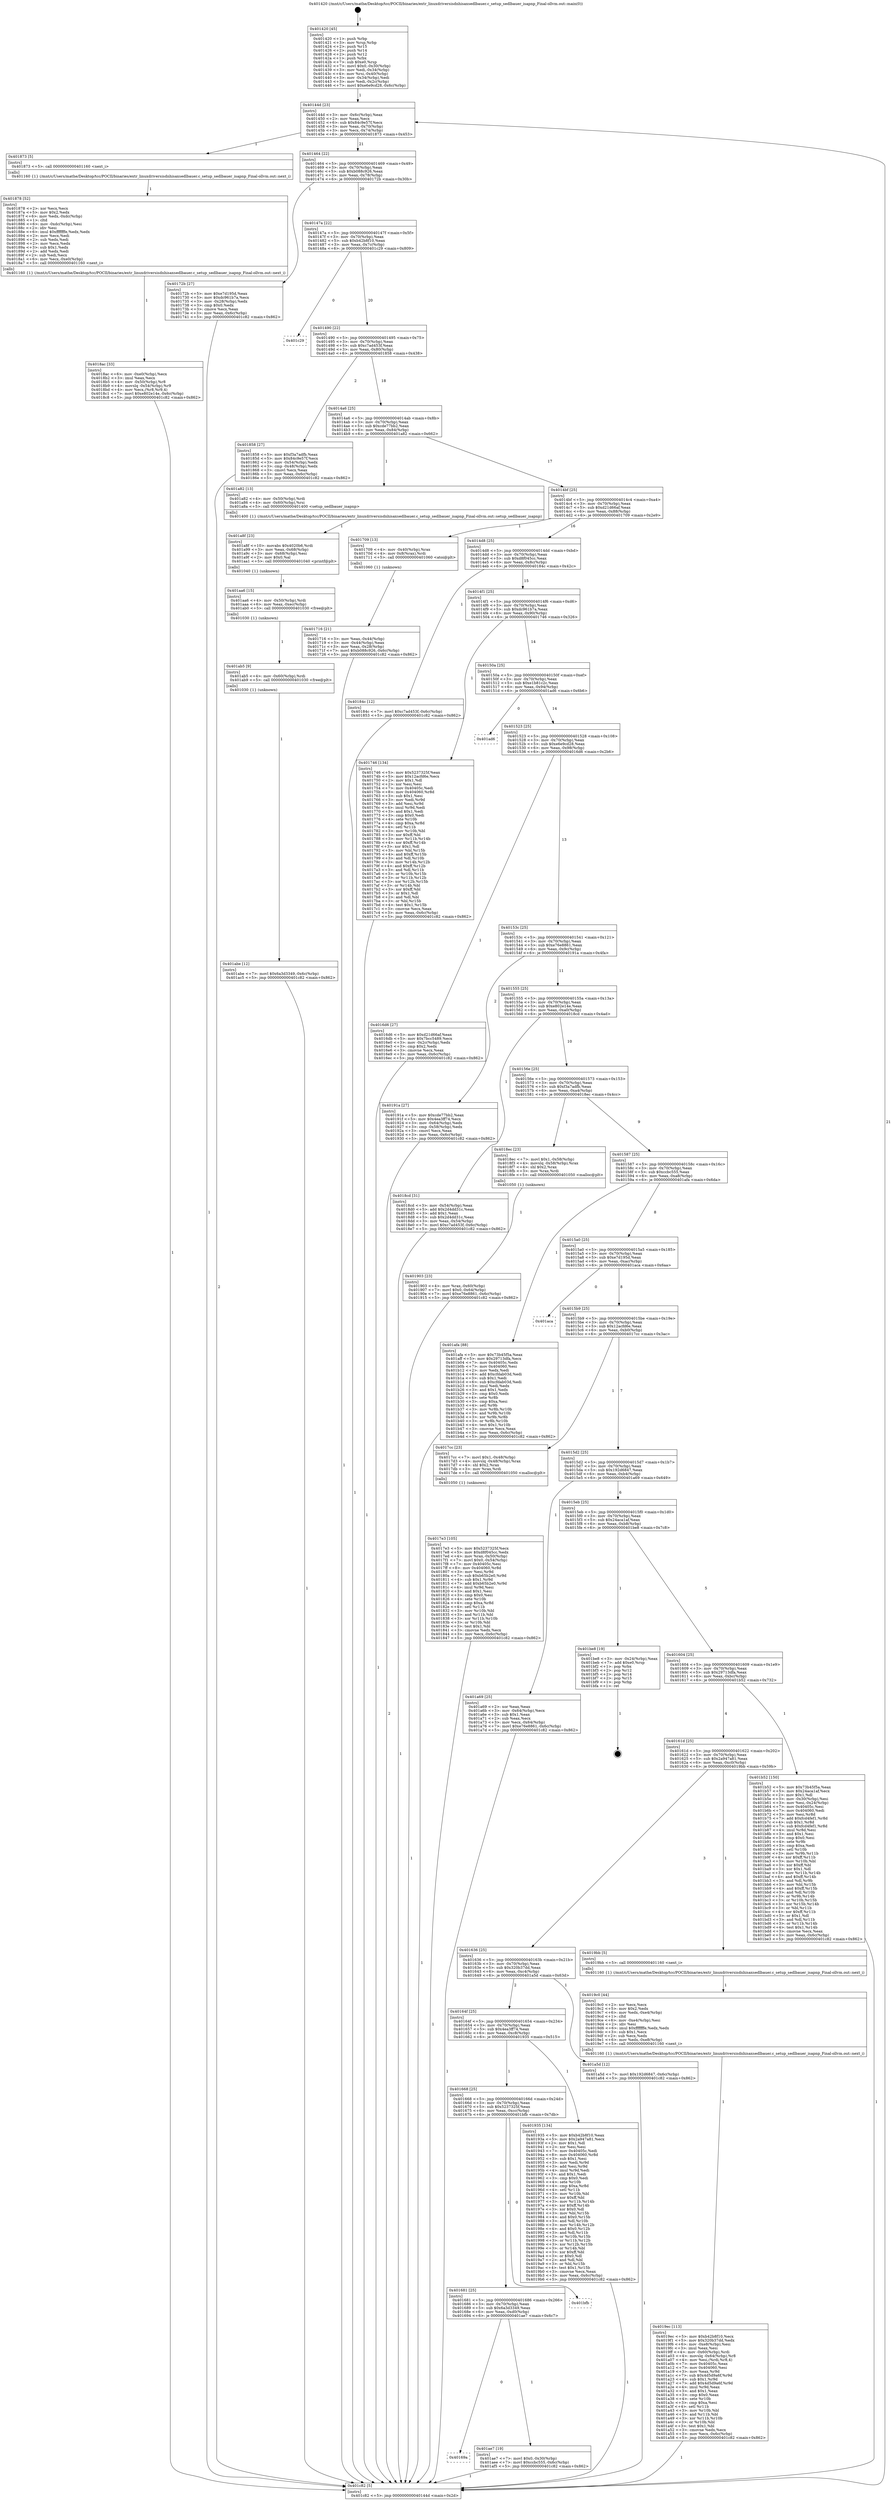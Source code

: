 digraph "0x401420" {
  label = "0x401420 (/mnt/c/Users/mathe/Desktop/tcc/POCII/binaries/extr_linuxdriversisdnhisaxsedlbauer.c_setup_sedlbauer_isapnp_Final-ollvm.out::main(0))"
  labelloc = "t"
  node[shape=record]

  Entry [label="",width=0.3,height=0.3,shape=circle,fillcolor=black,style=filled]
  "0x40144d" [label="{
     0x40144d [23]\l
     | [instrs]\l
     &nbsp;&nbsp;0x40144d \<+3\>: mov -0x6c(%rbp),%eax\l
     &nbsp;&nbsp;0x401450 \<+2\>: mov %eax,%ecx\l
     &nbsp;&nbsp;0x401452 \<+6\>: sub $0x84c9e57f,%ecx\l
     &nbsp;&nbsp;0x401458 \<+3\>: mov %eax,-0x70(%rbp)\l
     &nbsp;&nbsp;0x40145b \<+3\>: mov %ecx,-0x74(%rbp)\l
     &nbsp;&nbsp;0x40145e \<+6\>: je 0000000000401873 \<main+0x453\>\l
  }"]
  "0x401873" [label="{
     0x401873 [5]\l
     | [instrs]\l
     &nbsp;&nbsp;0x401873 \<+5\>: call 0000000000401160 \<next_i\>\l
     | [calls]\l
     &nbsp;&nbsp;0x401160 \{1\} (/mnt/c/Users/mathe/Desktop/tcc/POCII/binaries/extr_linuxdriversisdnhisaxsedlbauer.c_setup_sedlbauer_isapnp_Final-ollvm.out::next_i)\l
  }"]
  "0x401464" [label="{
     0x401464 [22]\l
     | [instrs]\l
     &nbsp;&nbsp;0x401464 \<+5\>: jmp 0000000000401469 \<main+0x49\>\l
     &nbsp;&nbsp;0x401469 \<+3\>: mov -0x70(%rbp),%eax\l
     &nbsp;&nbsp;0x40146c \<+5\>: sub $0xb088c926,%eax\l
     &nbsp;&nbsp;0x401471 \<+3\>: mov %eax,-0x78(%rbp)\l
     &nbsp;&nbsp;0x401474 \<+6\>: je 000000000040172b \<main+0x30b\>\l
  }"]
  Exit [label="",width=0.3,height=0.3,shape=circle,fillcolor=black,style=filled,peripheries=2]
  "0x40172b" [label="{
     0x40172b [27]\l
     | [instrs]\l
     &nbsp;&nbsp;0x40172b \<+5\>: mov $0xe7d195d,%eax\l
     &nbsp;&nbsp;0x401730 \<+5\>: mov $0xdc961b7a,%ecx\l
     &nbsp;&nbsp;0x401735 \<+3\>: mov -0x28(%rbp),%edx\l
     &nbsp;&nbsp;0x401738 \<+3\>: cmp $0x0,%edx\l
     &nbsp;&nbsp;0x40173b \<+3\>: cmove %ecx,%eax\l
     &nbsp;&nbsp;0x40173e \<+3\>: mov %eax,-0x6c(%rbp)\l
     &nbsp;&nbsp;0x401741 \<+5\>: jmp 0000000000401c82 \<main+0x862\>\l
  }"]
  "0x40147a" [label="{
     0x40147a [22]\l
     | [instrs]\l
     &nbsp;&nbsp;0x40147a \<+5\>: jmp 000000000040147f \<main+0x5f\>\l
     &nbsp;&nbsp;0x40147f \<+3\>: mov -0x70(%rbp),%eax\l
     &nbsp;&nbsp;0x401482 \<+5\>: sub $0xb42b8f10,%eax\l
     &nbsp;&nbsp;0x401487 \<+3\>: mov %eax,-0x7c(%rbp)\l
     &nbsp;&nbsp;0x40148a \<+6\>: je 0000000000401c29 \<main+0x809\>\l
  }"]
  "0x40169a" [label="{
     0x40169a\l
  }", style=dashed]
  "0x401c29" [label="{
     0x401c29\l
  }", style=dashed]
  "0x401490" [label="{
     0x401490 [22]\l
     | [instrs]\l
     &nbsp;&nbsp;0x401490 \<+5\>: jmp 0000000000401495 \<main+0x75\>\l
     &nbsp;&nbsp;0x401495 \<+3\>: mov -0x70(%rbp),%eax\l
     &nbsp;&nbsp;0x401498 \<+5\>: sub $0xc7ad453f,%eax\l
     &nbsp;&nbsp;0x40149d \<+3\>: mov %eax,-0x80(%rbp)\l
     &nbsp;&nbsp;0x4014a0 \<+6\>: je 0000000000401858 \<main+0x438\>\l
  }"]
  "0x401ae7" [label="{
     0x401ae7 [19]\l
     | [instrs]\l
     &nbsp;&nbsp;0x401ae7 \<+7\>: movl $0x0,-0x30(%rbp)\l
     &nbsp;&nbsp;0x401aee \<+7\>: movl $0xccbc555,-0x6c(%rbp)\l
     &nbsp;&nbsp;0x401af5 \<+5\>: jmp 0000000000401c82 \<main+0x862\>\l
  }"]
  "0x401858" [label="{
     0x401858 [27]\l
     | [instrs]\l
     &nbsp;&nbsp;0x401858 \<+5\>: mov $0xf3a7adfb,%eax\l
     &nbsp;&nbsp;0x40185d \<+5\>: mov $0x84c9e57f,%ecx\l
     &nbsp;&nbsp;0x401862 \<+3\>: mov -0x54(%rbp),%edx\l
     &nbsp;&nbsp;0x401865 \<+3\>: cmp -0x48(%rbp),%edx\l
     &nbsp;&nbsp;0x401868 \<+3\>: cmovl %ecx,%eax\l
     &nbsp;&nbsp;0x40186b \<+3\>: mov %eax,-0x6c(%rbp)\l
     &nbsp;&nbsp;0x40186e \<+5\>: jmp 0000000000401c82 \<main+0x862\>\l
  }"]
  "0x4014a6" [label="{
     0x4014a6 [25]\l
     | [instrs]\l
     &nbsp;&nbsp;0x4014a6 \<+5\>: jmp 00000000004014ab \<main+0x8b\>\l
     &nbsp;&nbsp;0x4014ab \<+3\>: mov -0x70(%rbp),%eax\l
     &nbsp;&nbsp;0x4014ae \<+5\>: sub $0xcde77bb2,%eax\l
     &nbsp;&nbsp;0x4014b3 \<+6\>: mov %eax,-0x84(%rbp)\l
     &nbsp;&nbsp;0x4014b9 \<+6\>: je 0000000000401a82 \<main+0x662\>\l
  }"]
  "0x401681" [label="{
     0x401681 [25]\l
     | [instrs]\l
     &nbsp;&nbsp;0x401681 \<+5\>: jmp 0000000000401686 \<main+0x266\>\l
     &nbsp;&nbsp;0x401686 \<+3\>: mov -0x70(%rbp),%eax\l
     &nbsp;&nbsp;0x401689 \<+5\>: sub $0x6a3d3349,%eax\l
     &nbsp;&nbsp;0x40168e \<+6\>: mov %eax,-0xd0(%rbp)\l
     &nbsp;&nbsp;0x401694 \<+6\>: je 0000000000401ae7 \<main+0x6c7\>\l
  }"]
  "0x401a82" [label="{
     0x401a82 [13]\l
     | [instrs]\l
     &nbsp;&nbsp;0x401a82 \<+4\>: mov -0x50(%rbp),%rdi\l
     &nbsp;&nbsp;0x401a86 \<+4\>: mov -0x60(%rbp),%rsi\l
     &nbsp;&nbsp;0x401a8a \<+5\>: call 0000000000401400 \<setup_sedlbauer_isapnp\>\l
     | [calls]\l
     &nbsp;&nbsp;0x401400 \{1\} (/mnt/c/Users/mathe/Desktop/tcc/POCII/binaries/extr_linuxdriversisdnhisaxsedlbauer.c_setup_sedlbauer_isapnp_Final-ollvm.out::setup_sedlbauer_isapnp)\l
  }"]
  "0x4014bf" [label="{
     0x4014bf [25]\l
     | [instrs]\l
     &nbsp;&nbsp;0x4014bf \<+5\>: jmp 00000000004014c4 \<main+0xa4\>\l
     &nbsp;&nbsp;0x4014c4 \<+3\>: mov -0x70(%rbp),%eax\l
     &nbsp;&nbsp;0x4014c7 \<+5\>: sub $0xd21d66af,%eax\l
     &nbsp;&nbsp;0x4014cc \<+6\>: mov %eax,-0x88(%rbp)\l
     &nbsp;&nbsp;0x4014d2 \<+6\>: je 0000000000401709 \<main+0x2e9\>\l
  }"]
  "0x401bfb" [label="{
     0x401bfb\l
  }", style=dashed]
  "0x401709" [label="{
     0x401709 [13]\l
     | [instrs]\l
     &nbsp;&nbsp;0x401709 \<+4\>: mov -0x40(%rbp),%rax\l
     &nbsp;&nbsp;0x40170d \<+4\>: mov 0x8(%rax),%rdi\l
     &nbsp;&nbsp;0x401711 \<+5\>: call 0000000000401060 \<atoi@plt\>\l
     | [calls]\l
     &nbsp;&nbsp;0x401060 \{1\} (unknown)\l
  }"]
  "0x4014d8" [label="{
     0x4014d8 [25]\l
     | [instrs]\l
     &nbsp;&nbsp;0x4014d8 \<+5\>: jmp 00000000004014dd \<main+0xbd\>\l
     &nbsp;&nbsp;0x4014dd \<+3\>: mov -0x70(%rbp),%eax\l
     &nbsp;&nbsp;0x4014e0 \<+5\>: sub $0xd8f045cc,%eax\l
     &nbsp;&nbsp;0x4014e5 \<+6\>: mov %eax,-0x8c(%rbp)\l
     &nbsp;&nbsp;0x4014eb \<+6\>: je 000000000040184c \<main+0x42c\>\l
  }"]
  "0x401abe" [label="{
     0x401abe [12]\l
     | [instrs]\l
     &nbsp;&nbsp;0x401abe \<+7\>: movl $0x6a3d3349,-0x6c(%rbp)\l
     &nbsp;&nbsp;0x401ac5 \<+5\>: jmp 0000000000401c82 \<main+0x862\>\l
  }"]
  "0x40184c" [label="{
     0x40184c [12]\l
     | [instrs]\l
     &nbsp;&nbsp;0x40184c \<+7\>: movl $0xc7ad453f,-0x6c(%rbp)\l
     &nbsp;&nbsp;0x401853 \<+5\>: jmp 0000000000401c82 \<main+0x862\>\l
  }"]
  "0x4014f1" [label="{
     0x4014f1 [25]\l
     | [instrs]\l
     &nbsp;&nbsp;0x4014f1 \<+5\>: jmp 00000000004014f6 \<main+0xd6\>\l
     &nbsp;&nbsp;0x4014f6 \<+3\>: mov -0x70(%rbp),%eax\l
     &nbsp;&nbsp;0x4014f9 \<+5\>: sub $0xdc961b7a,%eax\l
     &nbsp;&nbsp;0x4014fe \<+6\>: mov %eax,-0x90(%rbp)\l
     &nbsp;&nbsp;0x401504 \<+6\>: je 0000000000401746 \<main+0x326\>\l
  }"]
  "0x401ab5" [label="{
     0x401ab5 [9]\l
     | [instrs]\l
     &nbsp;&nbsp;0x401ab5 \<+4\>: mov -0x60(%rbp),%rdi\l
     &nbsp;&nbsp;0x401ab9 \<+5\>: call 0000000000401030 \<free@plt\>\l
     | [calls]\l
     &nbsp;&nbsp;0x401030 \{1\} (unknown)\l
  }"]
  "0x401746" [label="{
     0x401746 [134]\l
     | [instrs]\l
     &nbsp;&nbsp;0x401746 \<+5\>: mov $0x5237325f,%eax\l
     &nbsp;&nbsp;0x40174b \<+5\>: mov $0x12acfd6e,%ecx\l
     &nbsp;&nbsp;0x401750 \<+2\>: mov $0x1,%dl\l
     &nbsp;&nbsp;0x401752 \<+2\>: xor %esi,%esi\l
     &nbsp;&nbsp;0x401754 \<+7\>: mov 0x40405c,%edi\l
     &nbsp;&nbsp;0x40175b \<+8\>: mov 0x404060,%r8d\l
     &nbsp;&nbsp;0x401763 \<+3\>: sub $0x1,%esi\l
     &nbsp;&nbsp;0x401766 \<+3\>: mov %edi,%r9d\l
     &nbsp;&nbsp;0x401769 \<+3\>: add %esi,%r9d\l
     &nbsp;&nbsp;0x40176c \<+4\>: imul %r9d,%edi\l
     &nbsp;&nbsp;0x401770 \<+3\>: and $0x1,%edi\l
     &nbsp;&nbsp;0x401773 \<+3\>: cmp $0x0,%edi\l
     &nbsp;&nbsp;0x401776 \<+4\>: sete %r10b\l
     &nbsp;&nbsp;0x40177a \<+4\>: cmp $0xa,%r8d\l
     &nbsp;&nbsp;0x40177e \<+4\>: setl %r11b\l
     &nbsp;&nbsp;0x401782 \<+3\>: mov %r10b,%bl\l
     &nbsp;&nbsp;0x401785 \<+3\>: xor $0xff,%bl\l
     &nbsp;&nbsp;0x401788 \<+3\>: mov %r11b,%r14b\l
     &nbsp;&nbsp;0x40178b \<+4\>: xor $0xff,%r14b\l
     &nbsp;&nbsp;0x40178f \<+3\>: xor $0x1,%dl\l
     &nbsp;&nbsp;0x401792 \<+3\>: mov %bl,%r15b\l
     &nbsp;&nbsp;0x401795 \<+4\>: and $0xff,%r15b\l
     &nbsp;&nbsp;0x401799 \<+3\>: and %dl,%r10b\l
     &nbsp;&nbsp;0x40179c \<+3\>: mov %r14b,%r12b\l
     &nbsp;&nbsp;0x40179f \<+4\>: and $0xff,%r12b\l
     &nbsp;&nbsp;0x4017a3 \<+3\>: and %dl,%r11b\l
     &nbsp;&nbsp;0x4017a6 \<+3\>: or %r10b,%r15b\l
     &nbsp;&nbsp;0x4017a9 \<+3\>: or %r11b,%r12b\l
     &nbsp;&nbsp;0x4017ac \<+3\>: xor %r12b,%r15b\l
     &nbsp;&nbsp;0x4017af \<+3\>: or %r14b,%bl\l
     &nbsp;&nbsp;0x4017b2 \<+3\>: xor $0xff,%bl\l
     &nbsp;&nbsp;0x4017b5 \<+3\>: or $0x1,%dl\l
     &nbsp;&nbsp;0x4017b8 \<+2\>: and %dl,%bl\l
     &nbsp;&nbsp;0x4017ba \<+3\>: or %bl,%r15b\l
     &nbsp;&nbsp;0x4017bd \<+4\>: test $0x1,%r15b\l
     &nbsp;&nbsp;0x4017c1 \<+3\>: cmovne %ecx,%eax\l
     &nbsp;&nbsp;0x4017c4 \<+3\>: mov %eax,-0x6c(%rbp)\l
     &nbsp;&nbsp;0x4017c7 \<+5\>: jmp 0000000000401c82 \<main+0x862\>\l
  }"]
  "0x40150a" [label="{
     0x40150a [25]\l
     | [instrs]\l
     &nbsp;&nbsp;0x40150a \<+5\>: jmp 000000000040150f \<main+0xef\>\l
     &nbsp;&nbsp;0x40150f \<+3\>: mov -0x70(%rbp),%eax\l
     &nbsp;&nbsp;0x401512 \<+5\>: sub $0xe1b81c2c,%eax\l
     &nbsp;&nbsp;0x401517 \<+6\>: mov %eax,-0x94(%rbp)\l
     &nbsp;&nbsp;0x40151d \<+6\>: je 0000000000401ad6 \<main+0x6b6\>\l
  }"]
  "0x401aa6" [label="{
     0x401aa6 [15]\l
     | [instrs]\l
     &nbsp;&nbsp;0x401aa6 \<+4\>: mov -0x50(%rbp),%rdi\l
     &nbsp;&nbsp;0x401aaa \<+6\>: mov %eax,-0xec(%rbp)\l
     &nbsp;&nbsp;0x401ab0 \<+5\>: call 0000000000401030 \<free@plt\>\l
     | [calls]\l
     &nbsp;&nbsp;0x401030 \{1\} (unknown)\l
  }"]
  "0x401ad6" [label="{
     0x401ad6\l
  }", style=dashed]
  "0x401523" [label="{
     0x401523 [25]\l
     | [instrs]\l
     &nbsp;&nbsp;0x401523 \<+5\>: jmp 0000000000401528 \<main+0x108\>\l
     &nbsp;&nbsp;0x401528 \<+3\>: mov -0x70(%rbp),%eax\l
     &nbsp;&nbsp;0x40152b \<+5\>: sub $0xe6e9cd28,%eax\l
     &nbsp;&nbsp;0x401530 \<+6\>: mov %eax,-0x98(%rbp)\l
     &nbsp;&nbsp;0x401536 \<+6\>: je 00000000004016d6 \<main+0x2b6\>\l
  }"]
  "0x401a8f" [label="{
     0x401a8f [23]\l
     | [instrs]\l
     &nbsp;&nbsp;0x401a8f \<+10\>: movabs $0x4020b6,%rdi\l
     &nbsp;&nbsp;0x401a99 \<+3\>: mov %eax,-0x68(%rbp)\l
     &nbsp;&nbsp;0x401a9c \<+3\>: mov -0x68(%rbp),%esi\l
     &nbsp;&nbsp;0x401a9f \<+2\>: mov $0x0,%al\l
     &nbsp;&nbsp;0x401aa1 \<+5\>: call 0000000000401040 \<printf@plt\>\l
     | [calls]\l
     &nbsp;&nbsp;0x401040 \{1\} (unknown)\l
  }"]
  "0x4016d6" [label="{
     0x4016d6 [27]\l
     | [instrs]\l
     &nbsp;&nbsp;0x4016d6 \<+5\>: mov $0xd21d66af,%eax\l
     &nbsp;&nbsp;0x4016db \<+5\>: mov $0x7bcc5489,%ecx\l
     &nbsp;&nbsp;0x4016e0 \<+3\>: mov -0x2c(%rbp),%edx\l
     &nbsp;&nbsp;0x4016e3 \<+3\>: cmp $0x2,%edx\l
     &nbsp;&nbsp;0x4016e6 \<+3\>: cmovne %ecx,%eax\l
     &nbsp;&nbsp;0x4016e9 \<+3\>: mov %eax,-0x6c(%rbp)\l
     &nbsp;&nbsp;0x4016ec \<+5\>: jmp 0000000000401c82 \<main+0x862\>\l
  }"]
  "0x40153c" [label="{
     0x40153c [25]\l
     | [instrs]\l
     &nbsp;&nbsp;0x40153c \<+5\>: jmp 0000000000401541 \<main+0x121\>\l
     &nbsp;&nbsp;0x401541 \<+3\>: mov -0x70(%rbp),%eax\l
     &nbsp;&nbsp;0x401544 \<+5\>: sub $0xe76e8861,%eax\l
     &nbsp;&nbsp;0x401549 \<+6\>: mov %eax,-0x9c(%rbp)\l
     &nbsp;&nbsp;0x40154f \<+6\>: je 000000000040191a \<main+0x4fa\>\l
  }"]
  "0x401c82" [label="{
     0x401c82 [5]\l
     | [instrs]\l
     &nbsp;&nbsp;0x401c82 \<+5\>: jmp 000000000040144d \<main+0x2d\>\l
  }"]
  "0x401420" [label="{
     0x401420 [45]\l
     | [instrs]\l
     &nbsp;&nbsp;0x401420 \<+1\>: push %rbp\l
     &nbsp;&nbsp;0x401421 \<+3\>: mov %rsp,%rbp\l
     &nbsp;&nbsp;0x401424 \<+2\>: push %r15\l
     &nbsp;&nbsp;0x401426 \<+2\>: push %r14\l
     &nbsp;&nbsp;0x401428 \<+2\>: push %r12\l
     &nbsp;&nbsp;0x40142a \<+1\>: push %rbx\l
     &nbsp;&nbsp;0x40142b \<+7\>: sub $0xe0,%rsp\l
     &nbsp;&nbsp;0x401432 \<+7\>: movl $0x0,-0x30(%rbp)\l
     &nbsp;&nbsp;0x401439 \<+3\>: mov %edi,-0x34(%rbp)\l
     &nbsp;&nbsp;0x40143c \<+4\>: mov %rsi,-0x40(%rbp)\l
     &nbsp;&nbsp;0x401440 \<+3\>: mov -0x34(%rbp),%edi\l
     &nbsp;&nbsp;0x401443 \<+3\>: mov %edi,-0x2c(%rbp)\l
     &nbsp;&nbsp;0x401446 \<+7\>: movl $0xe6e9cd28,-0x6c(%rbp)\l
  }"]
  "0x401716" [label="{
     0x401716 [21]\l
     | [instrs]\l
     &nbsp;&nbsp;0x401716 \<+3\>: mov %eax,-0x44(%rbp)\l
     &nbsp;&nbsp;0x401719 \<+3\>: mov -0x44(%rbp),%eax\l
     &nbsp;&nbsp;0x40171c \<+3\>: mov %eax,-0x28(%rbp)\l
     &nbsp;&nbsp;0x40171f \<+7\>: movl $0xb088c926,-0x6c(%rbp)\l
     &nbsp;&nbsp;0x401726 \<+5\>: jmp 0000000000401c82 \<main+0x862\>\l
  }"]
  "0x4019ec" [label="{
     0x4019ec [113]\l
     | [instrs]\l
     &nbsp;&nbsp;0x4019ec \<+5\>: mov $0xb42b8f10,%ecx\l
     &nbsp;&nbsp;0x4019f1 \<+5\>: mov $0x320b37dd,%edx\l
     &nbsp;&nbsp;0x4019f6 \<+6\>: mov -0xe8(%rbp),%esi\l
     &nbsp;&nbsp;0x4019fc \<+3\>: imul %eax,%esi\l
     &nbsp;&nbsp;0x4019ff \<+4\>: mov -0x60(%rbp),%rdi\l
     &nbsp;&nbsp;0x401a03 \<+4\>: movslq -0x64(%rbp),%r8\l
     &nbsp;&nbsp;0x401a07 \<+4\>: mov %esi,(%rdi,%r8,4)\l
     &nbsp;&nbsp;0x401a0b \<+7\>: mov 0x40405c,%eax\l
     &nbsp;&nbsp;0x401a12 \<+7\>: mov 0x404060,%esi\l
     &nbsp;&nbsp;0x401a19 \<+3\>: mov %eax,%r9d\l
     &nbsp;&nbsp;0x401a1c \<+7\>: sub $0x4d5d9a6f,%r9d\l
     &nbsp;&nbsp;0x401a23 \<+4\>: sub $0x1,%r9d\l
     &nbsp;&nbsp;0x401a27 \<+7\>: add $0x4d5d9a6f,%r9d\l
     &nbsp;&nbsp;0x401a2e \<+4\>: imul %r9d,%eax\l
     &nbsp;&nbsp;0x401a32 \<+3\>: and $0x1,%eax\l
     &nbsp;&nbsp;0x401a35 \<+3\>: cmp $0x0,%eax\l
     &nbsp;&nbsp;0x401a38 \<+4\>: sete %r10b\l
     &nbsp;&nbsp;0x401a3c \<+3\>: cmp $0xa,%esi\l
     &nbsp;&nbsp;0x401a3f \<+4\>: setl %r11b\l
     &nbsp;&nbsp;0x401a43 \<+3\>: mov %r10b,%bl\l
     &nbsp;&nbsp;0x401a46 \<+3\>: and %r11b,%bl\l
     &nbsp;&nbsp;0x401a49 \<+3\>: xor %r11b,%r10b\l
     &nbsp;&nbsp;0x401a4c \<+3\>: or %r10b,%bl\l
     &nbsp;&nbsp;0x401a4f \<+3\>: test $0x1,%bl\l
     &nbsp;&nbsp;0x401a52 \<+3\>: cmovne %edx,%ecx\l
     &nbsp;&nbsp;0x401a55 \<+3\>: mov %ecx,-0x6c(%rbp)\l
     &nbsp;&nbsp;0x401a58 \<+5\>: jmp 0000000000401c82 \<main+0x862\>\l
  }"]
  "0x40191a" [label="{
     0x40191a [27]\l
     | [instrs]\l
     &nbsp;&nbsp;0x40191a \<+5\>: mov $0xcde77bb2,%eax\l
     &nbsp;&nbsp;0x40191f \<+5\>: mov $0x4ea3ff74,%ecx\l
     &nbsp;&nbsp;0x401924 \<+3\>: mov -0x64(%rbp),%edx\l
     &nbsp;&nbsp;0x401927 \<+3\>: cmp -0x58(%rbp),%edx\l
     &nbsp;&nbsp;0x40192a \<+3\>: cmovl %ecx,%eax\l
     &nbsp;&nbsp;0x40192d \<+3\>: mov %eax,-0x6c(%rbp)\l
     &nbsp;&nbsp;0x401930 \<+5\>: jmp 0000000000401c82 \<main+0x862\>\l
  }"]
  "0x401555" [label="{
     0x401555 [25]\l
     | [instrs]\l
     &nbsp;&nbsp;0x401555 \<+5\>: jmp 000000000040155a \<main+0x13a\>\l
     &nbsp;&nbsp;0x40155a \<+3\>: mov -0x70(%rbp),%eax\l
     &nbsp;&nbsp;0x40155d \<+5\>: sub $0xe802e14e,%eax\l
     &nbsp;&nbsp;0x401562 \<+6\>: mov %eax,-0xa0(%rbp)\l
     &nbsp;&nbsp;0x401568 \<+6\>: je 00000000004018cd \<main+0x4ad\>\l
  }"]
  "0x4019c0" [label="{
     0x4019c0 [44]\l
     | [instrs]\l
     &nbsp;&nbsp;0x4019c0 \<+2\>: xor %ecx,%ecx\l
     &nbsp;&nbsp;0x4019c2 \<+5\>: mov $0x2,%edx\l
     &nbsp;&nbsp;0x4019c7 \<+6\>: mov %edx,-0xe4(%rbp)\l
     &nbsp;&nbsp;0x4019cd \<+1\>: cltd\l
     &nbsp;&nbsp;0x4019ce \<+6\>: mov -0xe4(%rbp),%esi\l
     &nbsp;&nbsp;0x4019d4 \<+2\>: idiv %esi\l
     &nbsp;&nbsp;0x4019d6 \<+6\>: imul $0xfffffffe,%edx,%edx\l
     &nbsp;&nbsp;0x4019dc \<+3\>: sub $0x1,%ecx\l
     &nbsp;&nbsp;0x4019df \<+2\>: sub %ecx,%edx\l
     &nbsp;&nbsp;0x4019e1 \<+6\>: mov %edx,-0xe8(%rbp)\l
     &nbsp;&nbsp;0x4019e7 \<+5\>: call 0000000000401160 \<next_i\>\l
     | [calls]\l
     &nbsp;&nbsp;0x401160 \{1\} (/mnt/c/Users/mathe/Desktop/tcc/POCII/binaries/extr_linuxdriversisdnhisaxsedlbauer.c_setup_sedlbauer_isapnp_Final-ollvm.out::next_i)\l
  }"]
  "0x4018cd" [label="{
     0x4018cd [31]\l
     | [instrs]\l
     &nbsp;&nbsp;0x4018cd \<+3\>: mov -0x54(%rbp),%eax\l
     &nbsp;&nbsp;0x4018d0 \<+5\>: add $0x2d4dd31c,%eax\l
     &nbsp;&nbsp;0x4018d5 \<+3\>: add $0x1,%eax\l
     &nbsp;&nbsp;0x4018d8 \<+5\>: sub $0x2d4dd31c,%eax\l
     &nbsp;&nbsp;0x4018dd \<+3\>: mov %eax,-0x54(%rbp)\l
     &nbsp;&nbsp;0x4018e0 \<+7\>: movl $0xc7ad453f,-0x6c(%rbp)\l
     &nbsp;&nbsp;0x4018e7 \<+5\>: jmp 0000000000401c82 \<main+0x862\>\l
  }"]
  "0x40156e" [label="{
     0x40156e [25]\l
     | [instrs]\l
     &nbsp;&nbsp;0x40156e \<+5\>: jmp 0000000000401573 \<main+0x153\>\l
     &nbsp;&nbsp;0x401573 \<+3\>: mov -0x70(%rbp),%eax\l
     &nbsp;&nbsp;0x401576 \<+5\>: sub $0xf3a7adfb,%eax\l
     &nbsp;&nbsp;0x40157b \<+6\>: mov %eax,-0xa4(%rbp)\l
     &nbsp;&nbsp;0x401581 \<+6\>: je 00000000004018ec \<main+0x4cc\>\l
  }"]
  "0x401668" [label="{
     0x401668 [25]\l
     | [instrs]\l
     &nbsp;&nbsp;0x401668 \<+5\>: jmp 000000000040166d \<main+0x24d\>\l
     &nbsp;&nbsp;0x40166d \<+3\>: mov -0x70(%rbp),%eax\l
     &nbsp;&nbsp;0x401670 \<+5\>: sub $0x5237325f,%eax\l
     &nbsp;&nbsp;0x401675 \<+6\>: mov %eax,-0xcc(%rbp)\l
     &nbsp;&nbsp;0x40167b \<+6\>: je 0000000000401bfb \<main+0x7db\>\l
  }"]
  "0x4018ec" [label="{
     0x4018ec [23]\l
     | [instrs]\l
     &nbsp;&nbsp;0x4018ec \<+7\>: movl $0x1,-0x58(%rbp)\l
     &nbsp;&nbsp;0x4018f3 \<+4\>: movslq -0x58(%rbp),%rax\l
     &nbsp;&nbsp;0x4018f7 \<+4\>: shl $0x2,%rax\l
     &nbsp;&nbsp;0x4018fb \<+3\>: mov %rax,%rdi\l
     &nbsp;&nbsp;0x4018fe \<+5\>: call 0000000000401050 \<malloc@plt\>\l
     | [calls]\l
     &nbsp;&nbsp;0x401050 \{1\} (unknown)\l
  }"]
  "0x401587" [label="{
     0x401587 [25]\l
     | [instrs]\l
     &nbsp;&nbsp;0x401587 \<+5\>: jmp 000000000040158c \<main+0x16c\>\l
     &nbsp;&nbsp;0x40158c \<+3\>: mov -0x70(%rbp),%eax\l
     &nbsp;&nbsp;0x40158f \<+5\>: sub $0xccbc555,%eax\l
     &nbsp;&nbsp;0x401594 \<+6\>: mov %eax,-0xa8(%rbp)\l
     &nbsp;&nbsp;0x40159a \<+6\>: je 0000000000401afa \<main+0x6da\>\l
  }"]
  "0x401935" [label="{
     0x401935 [134]\l
     | [instrs]\l
     &nbsp;&nbsp;0x401935 \<+5\>: mov $0xb42b8f10,%eax\l
     &nbsp;&nbsp;0x40193a \<+5\>: mov $0x2a947a81,%ecx\l
     &nbsp;&nbsp;0x40193f \<+2\>: mov $0x1,%dl\l
     &nbsp;&nbsp;0x401941 \<+2\>: xor %esi,%esi\l
     &nbsp;&nbsp;0x401943 \<+7\>: mov 0x40405c,%edi\l
     &nbsp;&nbsp;0x40194a \<+8\>: mov 0x404060,%r8d\l
     &nbsp;&nbsp;0x401952 \<+3\>: sub $0x1,%esi\l
     &nbsp;&nbsp;0x401955 \<+3\>: mov %edi,%r9d\l
     &nbsp;&nbsp;0x401958 \<+3\>: add %esi,%r9d\l
     &nbsp;&nbsp;0x40195b \<+4\>: imul %r9d,%edi\l
     &nbsp;&nbsp;0x40195f \<+3\>: and $0x1,%edi\l
     &nbsp;&nbsp;0x401962 \<+3\>: cmp $0x0,%edi\l
     &nbsp;&nbsp;0x401965 \<+4\>: sete %r10b\l
     &nbsp;&nbsp;0x401969 \<+4\>: cmp $0xa,%r8d\l
     &nbsp;&nbsp;0x40196d \<+4\>: setl %r11b\l
     &nbsp;&nbsp;0x401971 \<+3\>: mov %r10b,%bl\l
     &nbsp;&nbsp;0x401974 \<+3\>: xor $0xff,%bl\l
     &nbsp;&nbsp;0x401977 \<+3\>: mov %r11b,%r14b\l
     &nbsp;&nbsp;0x40197a \<+4\>: xor $0xff,%r14b\l
     &nbsp;&nbsp;0x40197e \<+3\>: xor $0x0,%dl\l
     &nbsp;&nbsp;0x401981 \<+3\>: mov %bl,%r15b\l
     &nbsp;&nbsp;0x401984 \<+4\>: and $0x0,%r15b\l
     &nbsp;&nbsp;0x401988 \<+3\>: and %dl,%r10b\l
     &nbsp;&nbsp;0x40198b \<+3\>: mov %r14b,%r12b\l
     &nbsp;&nbsp;0x40198e \<+4\>: and $0x0,%r12b\l
     &nbsp;&nbsp;0x401992 \<+3\>: and %dl,%r11b\l
     &nbsp;&nbsp;0x401995 \<+3\>: or %r10b,%r15b\l
     &nbsp;&nbsp;0x401998 \<+3\>: or %r11b,%r12b\l
     &nbsp;&nbsp;0x40199b \<+3\>: xor %r12b,%r15b\l
     &nbsp;&nbsp;0x40199e \<+3\>: or %r14b,%bl\l
     &nbsp;&nbsp;0x4019a1 \<+3\>: xor $0xff,%bl\l
     &nbsp;&nbsp;0x4019a4 \<+3\>: or $0x0,%dl\l
     &nbsp;&nbsp;0x4019a7 \<+2\>: and %dl,%bl\l
     &nbsp;&nbsp;0x4019a9 \<+3\>: or %bl,%r15b\l
     &nbsp;&nbsp;0x4019ac \<+4\>: test $0x1,%r15b\l
     &nbsp;&nbsp;0x4019b0 \<+3\>: cmovne %ecx,%eax\l
     &nbsp;&nbsp;0x4019b3 \<+3\>: mov %eax,-0x6c(%rbp)\l
     &nbsp;&nbsp;0x4019b6 \<+5\>: jmp 0000000000401c82 \<main+0x862\>\l
  }"]
  "0x401afa" [label="{
     0x401afa [88]\l
     | [instrs]\l
     &nbsp;&nbsp;0x401afa \<+5\>: mov $0x73b45f5a,%eax\l
     &nbsp;&nbsp;0x401aff \<+5\>: mov $0x29713dfa,%ecx\l
     &nbsp;&nbsp;0x401b04 \<+7\>: mov 0x40405c,%edx\l
     &nbsp;&nbsp;0x401b0b \<+7\>: mov 0x404060,%esi\l
     &nbsp;&nbsp;0x401b12 \<+2\>: mov %edx,%edi\l
     &nbsp;&nbsp;0x401b14 \<+6\>: add $0xcfdab03d,%edi\l
     &nbsp;&nbsp;0x401b1a \<+3\>: sub $0x1,%edi\l
     &nbsp;&nbsp;0x401b1d \<+6\>: sub $0xcfdab03d,%edi\l
     &nbsp;&nbsp;0x401b23 \<+3\>: imul %edi,%edx\l
     &nbsp;&nbsp;0x401b26 \<+3\>: and $0x1,%edx\l
     &nbsp;&nbsp;0x401b29 \<+3\>: cmp $0x0,%edx\l
     &nbsp;&nbsp;0x401b2c \<+4\>: sete %r8b\l
     &nbsp;&nbsp;0x401b30 \<+3\>: cmp $0xa,%esi\l
     &nbsp;&nbsp;0x401b33 \<+4\>: setl %r9b\l
     &nbsp;&nbsp;0x401b37 \<+3\>: mov %r8b,%r10b\l
     &nbsp;&nbsp;0x401b3a \<+3\>: and %r9b,%r10b\l
     &nbsp;&nbsp;0x401b3d \<+3\>: xor %r9b,%r8b\l
     &nbsp;&nbsp;0x401b40 \<+3\>: or %r8b,%r10b\l
     &nbsp;&nbsp;0x401b43 \<+4\>: test $0x1,%r10b\l
     &nbsp;&nbsp;0x401b47 \<+3\>: cmovne %ecx,%eax\l
     &nbsp;&nbsp;0x401b4a \<+3\>: mov %eax,-0x6c(%rbp)\l
     &nbsp;&nbsp;0x401b4d \<+5\>: jmp 0000000000401c82 \<main+0x862\>\l
  }"]
  "0x4015a0" [label="{
     0x4015a0 [25]\l
     | [instrs]\l
     &nbsp;&nbsp;0x4015a0 \<+5\>: jmp 00000000004015a5 \<main+0x185\>\l
     &nbsp;&nbsp;0x4015a5 \<+3\>: mov -0x70(%rbp),%eax\l
     &nbsp;&nbsp;0x4015a8 \<+5\>: sub $0xe7d195d,%eax\l
     &nbsp;&nbsp;0x4015ad \<+6\>: mov %eax,-0xac(%rbp)\l
     &nbsp;&nbsp;0x4015b3 \<+6\>: je 0000000000401aca \<main+0x6aa\>\l
  }"]
  "0x40164f" [label="{
     0x40164f [25]\l
     | [instrs]\l
     &nbsp;&nbsp;0x40164f \<+5\>: jmp 0000000000401654 \<main+0x234\>\l
     &nbsp;&nbsp;0x401654 \<+3\>: mov -0x70(%rbp),%eax\l
     &nbsp;&nbsp;0x401657 \<+5\>: sub $0x4ea3ff74,%eax\l
     &nbsp;&nbsp;0x40165c \<+6\>: mov %eax,-0xc8(%rbp)\l
     &nbsp;&nbsp;0x401662 \<+6\>: je 0000000000401935 \<main+0x515\>\l
  }"]
  "0x401aca" [label="{
     0x401aca\l
  }", style=dashed]
  "0x4015b9" [label="{
     0x4015b9 [25]\l
     | [instrs]\l
     &nbsp;&nbsp;0x4015b9 \<+5\>: jmp 00000000004015be \<main+0x19e\>\l
     &nbsp;&nbsp;0x4015be \<+3\>: mov -0x70(%rbp),%eax\l
     &nbsp;&nbsp;0x4015c1 \<+5\>: sub $0x12acfd6e,%eax\l
     &nbsp;&nbsp;0x4015c6 \<+6\>: mov %eax,-0xb0(%rbp)\l
     &nbsp;&nbsp;0x4015cc \<+6\>: je 00000000004017cc \<main+0x3ac\>\l
  }"]
  "0x401a5d" [label="{
     0x401a5d [12]\l
     | [instrs]\l
     &nbsp;&nbsp;0x401a5d \<+7\>: movl $0x192d6847,-0x6c(%rbp)\l
     &nbsp;&nbsp;0x401a64 \<+5\>: jmp 0000000000401c82 \<main+0x862\>\l
  }"]
  "0x4017cc" [label="{
     0x4017cc [23]\l
     | [instrs]\l
     &nbsp;&nbsp;0x4017cc \<+7\>: movl $0x1,-0x48(%rbp)\l
     &nbsp;&nbsp;0x4017d3 \<+4\>: movslq -0x48(%rbp),%rax\l
     &nbsp;&nbsp;0x4017d7 \<+4\>: shl $0x2,%rax\l
     &nbsp;&nbsp;0x4017db \<+3\>: mov %rax,%rdi\l
     &nbsp;&nbsp;0x4017de \<+5\>: call 0000000000401050 \<malloc@plt\>\l
     | [calls]\l
     &nbsp;&nbsp;0x401050 \{1\} (unknown)\l
  }"]
  "0x4015d2" [label="{
     0x4015d2 [25]\l
     | [instrs]\l
     &nbsp;&nbsp;0x4015d2 \<+5\>: jmp 00000000004015d7 \<main+0x1b7\>\l
     &nbsp;&nbsp;0x4015d7 \<+3\>: mov -0x70(%rbp),%eax\l
     &nbsp;&nbsp;0x4015da \<+5\>: sub $0x192d6847,%eax\l
     &nbsp;&nbsp;0x4015df \<+6\>: mov %eax,-0xb4(%rbp)\l
     &nbsp;&nbsp;0x4015e5 \<+6\>: je 0000000000401a69 \<main+0x649\>\l
  }"]
  "0x4017e3" [label="{
     0x4017e3 [105]\l
     | [instrs]\l
     &nbsp;&nbsp;0x4017e3 \<+5\>: mov $0x5237325f,%ecx\l
     &nbsp;&nbsp;0x4017e8 \<+5\>: mov $0xd8f045cc,%edx\l
     &nbsp;&nbsp;0x4017ed \<+4\>: mov %rax,-0x50(%rbp)\l
     &nbsp;&nbsp;0x4017f1 \<+7\>: movl $0x0,-0x54(%rbp)\l
     &nbsp;&nbsp;0x4017f8 \<+7\>: mov 0x40405c,%esi\l
     &nbsp;&nbsp;0x4017ff \<+8\>: mov 0x404060,%r8d\l
     &nbsp;&nbsp;0x401807 \<+3\>: mov %esi,%r9d\l
     &nbsp;&nbsp;0x40180a \<+7\>: sub $0xb65b2e0,%r9d\l
     &nbsp;&nbsp;0x401811 \<+4\>: sub $0x1,%r9d\l
     &nbsp;&nbsp;0x401815 \<+7\>: add $0xb65b2e0,%r9d\l
     &nbsp;&nbsp;0x40181c \<+4\>: imul %r9d,%esi\l
     &nbsp;&nbsp;0x401820 \<+3\>: and $0x1,%esi\l
     &nbsp;&nbsp;0x401823 \<+3\>: cmp $0x0,%esi\l
     &nbsp;&nbsp;0x401826 \<+4\>: sete %r10b\l
     &nbsp;&nbsp;0x40182a \<+4\>: cmp $0xa,%r8d\l
     &nbsp;&nbsp;0x40182e \<+4\>: setl %r11b\l
     &nbsp;&nbsp;0x401832 \<+3\>: mov %r10b,%bl\l
     &nbsp;&nbsp;0x401835 \<+3\>: and %r11b,%bl\l
     &nbsp;&nbsp;0x401838 \<+3\>: xor %r11b,%r10b\l
     &nbsp;&nbsp;0x40183b \<+3\>: or %r10b,%bl\l
     &nbsp;&nbsp;0x40183e \<+3\>: test $0x1,%bl\l
     &nbsp;&nbsp;0x401841 \<+3\>: cmovne %edx,%ecx\l
     &nbsp;&nbsp;0x401844 \<+3\>: mov %ecx,-0x6c(%rbp)\l
     &nbsp;&nbsp;0x401847 \<+5\>: jmp 0000000000401c82 \<main+0x862\>\l
  }"]
  "0x401878" [label="{
     0x401878 [52]\l
     | [instrs]\l
     &nbsp;&nbsp;0x401878 \<+2\>: xor %ecx,%ecx\l
     &nbsp;&nbsp;0x40187a \<+5\>: mov $0x2,%edx\l
     &nbsp;&nbsp;0x40187f \<+6\>: mov %edx,-0xdc(%rbp)\l
     &nbsp;&nbsp;0x401885 \<+1\>: cltd\l
     &nbsp;&nbsp;0x401886 \<+6\>: mov -0xdc(%rbp),%esi\l
     &nbsp;&nbsp;0x40188c \<+2\>: idiv %esi\l
     &nbsp;&nbsp;0x40188e \<+6\>: imul $0xfffffffe,%edx,%edx\l
     &nbsp;&nbsp;0x401894 \<+2\>: mov %ecx,%edi\l
     &nbsp;&nbsp;0x401896 \<+2\>: sub %edx,%edi\l
     &nbsp;&nbsp;0x401898 \<+2\>: mov %ecx,%edx\l
     &nbsp;&nbsp;0x40189a \<+3\>: sub $0x1,%edx\l
     &nbsp;&nbsp;0x40189d \<+2\>: add %edx,%edi\l
     &nbsp;&nbsp;0x40189f \<+2\>: sub %edi,%ecx\l
     &nbsp;&nbsp;0x4018a1 \<+6\>: mov %ecx,-0xe0(%rbp)\l
     &nbsp;&nbsp;0x4018a7 \<+5\>: call 0000000000401160 \<next_i\>\l
     | [calls]\l
     &nbsp;&nbsp;0x401160 \{1\} (/mnt/c/Users/mathe/Desktop/tcc/POCII/binaries/extr_linuxdriversisdnhisaxsedlbauer.c_setup_sedlbauer_isapnp_Final-ollvm.out::next_i)\l
  }"]
  "0x4018ac" [label="{
     0x4018ac [33]\l
     | [instrs]\l
     &nbsp;&nbsp;0x4018ac \<+6\>: mov -0xe0(%rbp),%ecx\l
     &nbsp;&nbsp;0x4018b2 \<+3\>: imul %eax,%ecx\l
     &nbsp;&nbsp;0x4018b5 \<+4\>: mov -0x50(%rbp),%r8\l
     &nbsp;&nbsp;0x4018b9 \<+4\>: movslq -0x54(%rbp),%r9\l
     &nbsp;&nbsp;0x4018bd \<+4\>: mov %ecx,(%r8,%r9,4)\l
     &nbsp;&nbsp;0x4018c1 \<+7\>: movl $0xe802e14e,-0x6c(%rbp)\l
     &nbsp;&nbsp;0x4018c8 \<+5\>: jmp 0000000000401c82 \<main+0x862\>\l
  }"]
  "0x401903" [label="{
     0x401903 [23]\l
     | [instrs]\l
     &nbsp;&nbsp;0x401903 \<+4\>: mov %rax,-0x60(%rbp)\l
     &nbsp;&nbsp;0x401907 \<+7\>: movl $0x0,-0x64(%rbp)\l
     &nbsp;&nbsp;0x40190e \<+7\>: movl $0xe76e8861,-0x6c(%rbp)\l
     &nbsp;&nbsp;0x401915 \<+5\>: jmp 0000000000401c82 \<main+0x862\>\l
  }"]
  "0x401636" [label="{
     0x401636 [25]\l
     | [instrs]\l
     &nbsp;&nbsp;0x401636 \<+5\>: jmp 000000000040163b \<main+0x21b\>\l
     &nbsp;&nbsp;0x40163b \<+3\>: mov -0x70(%rbp),%eax\l
     &nbsp;&nbsp;0x40163e \<+5\>: sub $0x320b37dd,%eax\l
     &nbsp;&nbsp;0x401643 \<+6\>: mov %eax,-0xc4(%rbp)\l
     &nbsp;&nbsp;0x401649 \<+6\>: je 0000000000401a5d \<main+0x63d\>\l
  }"]
  "0x401a69" [label="{
     0x401a69 [25]\l
     | [instrs]\l
     &nbsp;&nbsp;0x401a69 \<+2\>: xor %eax,%eax\l
     &nbsp;&nbsp;0x401a6b \<+3\>: mov -0x64(%rbp),%ecx\l
     &nbsp;&nbsp;0x401a6e \<+3\>: sub $0x1,%eax\l
     &nbsp;&nbsp;0x401a71 \<+2\>: sub %eax,%ecx\l
     &nbsp;&nbsp;0x401a73 \<+3\>: mov %ecx,-0x64(%rbp)\l
     &nbsp;&nbsp;0x401a76 \<+7\>: movl $0xe76e8861,-0x6c(%rbp)\l
     &nbsp;&nbsp;0x401a7d \<+5\>: jmp 0000000000401c82 \<main+0x862\>\l
  }"]
  "0x4015eb" [label="{
     0x4015eb [25]\l
     | [instrs]\l
     &nbsp;&nbsp;0x4015eb \<+5\>: jmp 00000000004015f0 \<main+0x1d0\>\l
     &nbsp;&nbsp;0x4015f0 \<+3\>: mov -0x70(%rbp),%eax\l
     &nbsp;&nbsp;0x4015f3 \<+5\>: sub $0x24aca1af,%eax\l
     &nbsp;&nbsp;0x4015f8 \<+6\>: mov %eax,-0xb8(%rbp)\l
     &nbsp;&nbsp;0x4015fe \<+6\>: je 0000000000401be8 \<main+0x7c8\>\l
  }"]
  "0x4019bb" [label="{
     0x4019bb [5]\l
     | [instrs]\l
     &nbsp;&nbsp;0x4019bb \<+5\>: call 0000000000401160 \<next_i\>\l
     | [calls]\l
     &nbsp;&nbsp;0x401160 \{1\} (/mnt/c/Users/mathe/Desktop/tcc/POCII/binaries/extr_linuxdriversisdnhisaxsedlbauer.c_setup_sedlbauer_isapnp_Final-ollvm.out::next_i)\l
  }"]
  "0x401be8" [label="{
     0x401be8 [19]\l
     | [instrs]\l
     &nbsp;&nbsp;0x401be8 \<+3\>: mov -0x24(%rbp),%eax\l
     &nbsp;&nbsp;0x401beb \<+7\>: add $0xe0,%rsp\l
     &nbsp;&nbsp;0x401bf2 \<+1\>: pop %rbx\l
     &nbsp;&nbsp;0x401bf3 \<+2\>: pop %r12\l
     &nbsp;&nbsp;0x401bf5 \<+2\>: pop %r14\l
     &nbsp;&nbsp;0x401bf7 \<+2\>: pop %r15\l
     &nbsp;&nbsp;0x401bf9 \<+1\>: pop %rbp\l
     &nbsp;&nbsp;0x401bfa \<+1\>: ret\l
  }"]
  "0x401604" [label="{
     0x401604 [25]\l
     | [instrs]\l
     &nbsp;&nbsp;0x401604 \<+5\>: jmp 0000000000401609 \<main+0x1e9\>\l
     &nbsp;&nbsp;0x401609 \<+3\>: mov -0x70(%rbp),%eax\l
     &nbsp;&nbsp;0x40160c \<+5\>: sub $0x29713dfa,%eax\l
     &nbsp;&nbsp;0x401611 \<+6\>: mov %eax,-0xbc(%rbp)\l
     &nbsp;&nbsp;0x401617 \<+6\>: je 0000000000401b52 \<main+0x732\>\l
  }"]
  "0x40161d" [label="{
     0x40161d [25]\l
     | [instrs]\l
     &nbsp;&nbsp;0x40161d \<+5\>: jmp 0000000000401622 \<main+0x202\>\l
     &nbsp;&nbsp;0x401622 \<+3\>: mov -0x70(%rbp),%eax\l
     &nbsp;&nbsp;0x401625 \<+5\>: sub $0x2a947a81,%eax\l
     &nbsp;&nbsp;0x40162a \<+6\>: mov %eax,-0xc0(%rbp)\l
     &nbsp;&nbsp;0x401630 \<+6\>: je 00000000004019bb \<main+0x59b\>\l
  }"]
  "0x401b52" [label="{
     0x401b52 [150]\l
     | [instrs]\l
     &nbsp;&nbsp;0x401b52 \<+5\>: mov $0x73b45f5a,%eax\l
     &nbsp;&nbsp;0x401b57 \<+5\>: mov $0x24aca1af,%ecx\l
     &nbsp;&nbsp;0x401b5c \<+2\>: mov $0x1,%dl\l
     &nbsp;&nbsp;0x401b5e \<+3\>: mov -0x30(%rbp),%esi\l
     &nbsp;&nbsp;0x401b61 \<+3\>: mov %esi,-0x24(%rbp)\l
     &nbsp;&nbsp;0x401b64 \<+7\>: mov 0x40405c,%esi\l
     &nbsp;&nbsp;0x401b6b \<+7\>: mov 0x404060,%edi\l
     &nbsp;&nbsp;0x401b72 \<+3\>: mov %esi,%r8d\l
     &nbsp;&nbsp;0x401b75 \<+7\>: add $0xfcd4fef1,%r8d\l
     &nbsp;&nbsp;0x401b7c \<+4\>: sub $0x1,%r8d\l
     &nbsp;&nbsp;0x401b80 \<+7\>: sub $0xfcd4fef1,%r8d\l
     &nbsp;&nbsp;0x401b87 \<+4\>: imul %r8d,%esi\l
     &nbsp;&nbsp;0x401b8b \<+3\>: and $0x1,%esi\l
     &nbsp;&nbsp;0x401b8e \<+3\>: cmp $0x0,%esi\l
     &nbsp;&nbsp;0x401b91 \<+4\>: sete %r9b\l
     &nbsp;&nbsp;0x401b95 \<+3\>: cmp $0xa,%edi\l
     &nbsp;&nbsp;0x401b98 \<+4\>: setl %r10b\l
     &nbsp;&nbsp;0x401b9c \<+3\>: mov %r9b,%r11b\l
     &nbsp;&nbsp;0x401b9f \<+4\>: xor $0xff,%r11b\l
     &nbsp;&nbsp;0x401ba3 \<+3\>: mov %r10b,%bl\l
     &nbsp;&nbsp;0x401ba6 \<+3\>: xor $0xff,%bl\l
     &nbsp;&nbsp;0x401ba9 \<+3\>: xor $0x1,%dl\l
     &nbsp;&nbsp;0x401bac \<+3\>: mov %r11b,%r14b\l
     &nbsp;&nbsp;0x401baf \<+4\>: and $0xff,%r14b\l
     &nbsp;&nbsp;0x401bb3 \<+3\>: and %dl,%r9b\l
     &nbsp;&nbsp;0x401bb6 \<+3\>: mov %bl,%r15b\l
     &nbsp;&nbsp;0x401bb9 \<+4\>: and $0xff,%r15b\l
     &nbsp;&nbsp;0x401bbd \<+3\>: and %dl,%r10b\l
     &nbsp;&nbsp;0x401bc0 \<+3\>: or %r9b,%r14b\l
     &nbsp;&nbsp;0x401bc3 \<+3\>: or %r10b,%r15b\l
     &nbsp;&nbsp;0x401bc6 \<+3\>: xor %r15b,%r14b\l
     &nbsp;&nbsp;0x401bc9 \<+3\>: or %bl,%r11b\l
     &nbsp;&nbsp;0x401bcc \<+4\>: xor $0xff,%r11b\l
     &nbsp;&nbsp;0x401bd0 \<+3\>: or $0x1,%dl\l
     &nbsp;&nbsp;0x401bd3 \<+3\>: and %dl,%r11b\l
     &nbsp;&nbsp;0x401bd6 \<+3\>: or %r11b,%r14b\l
     &nbsp;&nbsp;0x401bd9 \<+4\>: test $0x1,%r14b\l
     &nbsp;&nbsp;0x401bdd \<+3\>: cmovne %ecx,%eax\l
     &nbsp;&nbsp;0x401be0 \<+3\>: mov %eax,-0x6c(%rbp)\l
     &nbsp;&nbsp;0x401be3 \<+5\>: jmp 0000000000401c82 \<main+0x862\>\l
  }"]
  Entry -> "0x401420" [label=" 1"]
  "0x40144d" -> "0x401873" [label=" 1"]
  "0x40144d" -> "0x401464" [label=" 21"]
  "0x401be8" -> Exit [label=" 1"]
  "0x401464" -> "0x40172b" [label=" 1"]
  "0x401464" -> "0x40147a" [label=" 20"]
  "0x401b52" -> "0x401c82" [label=" 1"]
  "0x40147a" -> "0x401c29" [label=" 0"]
  "0x40147a" -> "0x401490" [label=" 20"]
  "0x401afa" -> "0x401c82" [label=" 1"]
  "0x401490" -> "0x401858" [label=" 2"]
  "0x401490" -> "0x4014a6" [label=" 18"]
  "0x401ae7" -> "0x401c82" [label=" 1"]
  "0x4014a6" -> "0x401a82" [label=" 1"]
  "0x4014a6" -> "0x4014bf" [label=" 17"]
  "0x401681" -> "0x401ae7" [label=" 1"]
  "0x4014bf" -> "0x401709" [label=" 1"]
  "0x4014bf" -> "0x4014d8" [label=" 16"]
  "0x401681" -> "0x40169a" [label=" 0"]
  "0x4014d8" -> "0x40184c" [label=" 1"]
  "0x4014d8" -> "0x4014f1" [label=" 15"]
  "0x401668" -> "0x401bfb" [label=" 0"]
  "0x4014f1" -> "0x401746" [label=" 1"]
  "0x4014f1" -> "0x40150a" [label=" 14"]
  "0x401668" -> "0x401681" [label=" 1"]
  "0x40150a" -> "0x401ad6" [label=" 0"]
  "0x40150a" -> "0x401523" [label=" 14"]
  "0x401abe" -> "0x401c82" [label=" 1"]
  "0x401523" -> "0x4016d6" [label=" 1"]
  "0x401523" -> "0x40153c" [label=" 13"]
  "0x4016d6" -> "0x401c82" [label=" 1"]
  "0x401420" -> "0x40144d" [label=" 1"]
  "0x401c82" -> "0x40144d" [label=" 21"]
  "0x401709" -> "0x401716" [label=" 1"]
  "0x401716" -> "0x401c82" [label=" 1"]
  "0x40172b" -> "0x401c82" [label=" 1"]
  "0x401746" -> "0x401c82" [label=" 1"]
  "0x401ab5" -> "0x401abe" [label=" 1"]
  "0x40153c" -> "0x40191a" [label=" 2"]
  "0x40153c" -> "0x401555" [label=" 11"]
  "0x401aa6" -> "0x401ab5" [label=" 1"]
  "0x401555" -> "0x4018cd" [label=" 1"]
  "0x401555" -> "0x40156e" [label=" 10"]
  "0x401a8f" -> "0x401aa6" [label=" 1"]
  "0x40156e" -> "0x4018ec" [label=" 1"]
  "0x40156e" -> "0x401587" [label=" 9"]
  "0x401a82" -> "0x401a8f" [label=" 1"]
  "0x401587" -> "0x401afa" [label=" 1"]
  "0x401587" -> "0x4015a0" [label=" 8"]
  "0x401a69" -> "0x401c82" [label=" 1"]
  "0x4015a0" -> "0x401aca" [label=" 0"]
  "0x4015a0" -> "0x4015b9" [label=" 8"]
  "0x4019ec" -> "0x401c82" [label=" 1"]
  "0x4015b9" -> "0x4017cc" [label=" 1"]
  "0x4015b9" -> "0x4015d2" [label=" 7"]
  "0x4017cc" -> "0x4017e3" [label=" 1"]
  "0x4017e3" -> "0x401c82" [label=" 1"]
  "0x40184c" -> "0x401c82" [label=" 1"]
  "0x401858" -> "0x401c82" [label=" 2"]
  "0x401873" -> "0x401878" [label=" 1"]
  "0x401878" -> "0x4018ac" [label=" 1"]
  "0x4018ac" -> "0x401c82" [label=" 1"]
  "0x4018cd" -> "0x401c82" [label=" 1"]
  "0x4018ec" -> "0x401903" [label=" 1"]
  "0x401903" -> "0x401c82" [label=" 1"]
  "0x40191a" -> "0x401c82" [label=" 2"]
  "0x4019c0" -> "0x4019ec" [label=" 1"]
  "0x4015d2" -> "0x401a69" [label=" 1"]
  "0x4015d2" -> "0x4015eb" [label=" 6"]
  "0x401935" -> "0x401c82" [label=" 1"]
  "0x4015eb" -> "0x401be8" [label=" 1"]
  "0x4015eb" -> "0x401604" [label=" 5"]
  "0x40164f" -> "0x401668" [label=" 1"]
  "0x401604" -> "0x401b52" [label=" 1"]
  "0x401604" -> "0x40161d" [label=" 4"]
  "0x40164f" -> "0x401935" [label=" 1"]
  "0x40161d" -> "0x4019bb" [label=" 1"]
  "0x40161d" -> "0x401636" [label=" 3"]
  "0x4019bb" -> "0x4019c0" [label=" 1"]
  "0x401636" -> "0x401a5d" [label=" 1"]
  "0x401636" -> "0x40164f" [label=" 2"]
  "0x401a5d" -> "0x401c82" [label=" 1"]
}

